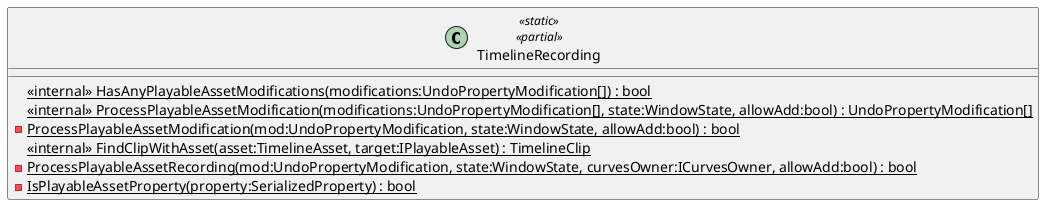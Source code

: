 @startuml
class TimelineRecording <<static>> <<partial>> {
    <<internal>> {static} HasAnyPlayableAssetModifications(modifications:UndoPropertyModification[]) : bool
    <<internal>> {static} ProcessPlayableAssetModification(modifications:UndoPropertyModification[], state:WindowState, allowAdd:bool) : UndoPropertyModification[]
    {static} - ProcessPlayableAssetModification(mod:UndoPropertyModification, state:WindowState, allowAdd:bool) : bool
    <<internal>> {static} FindClipWithAsset(asset:TimelineAsset, target:IPlayableAsset) : TimelineClip
    {static} - ProcessPlayableAssetRecording(mod:UndoPropertyModification, state:WindowState, curvesOwner:ICurvesOwner, allowAdd:bool) : bool
    {static} - IsPlayableAssetProperty(property:SerializedProperty) : bool
}
@enduml
